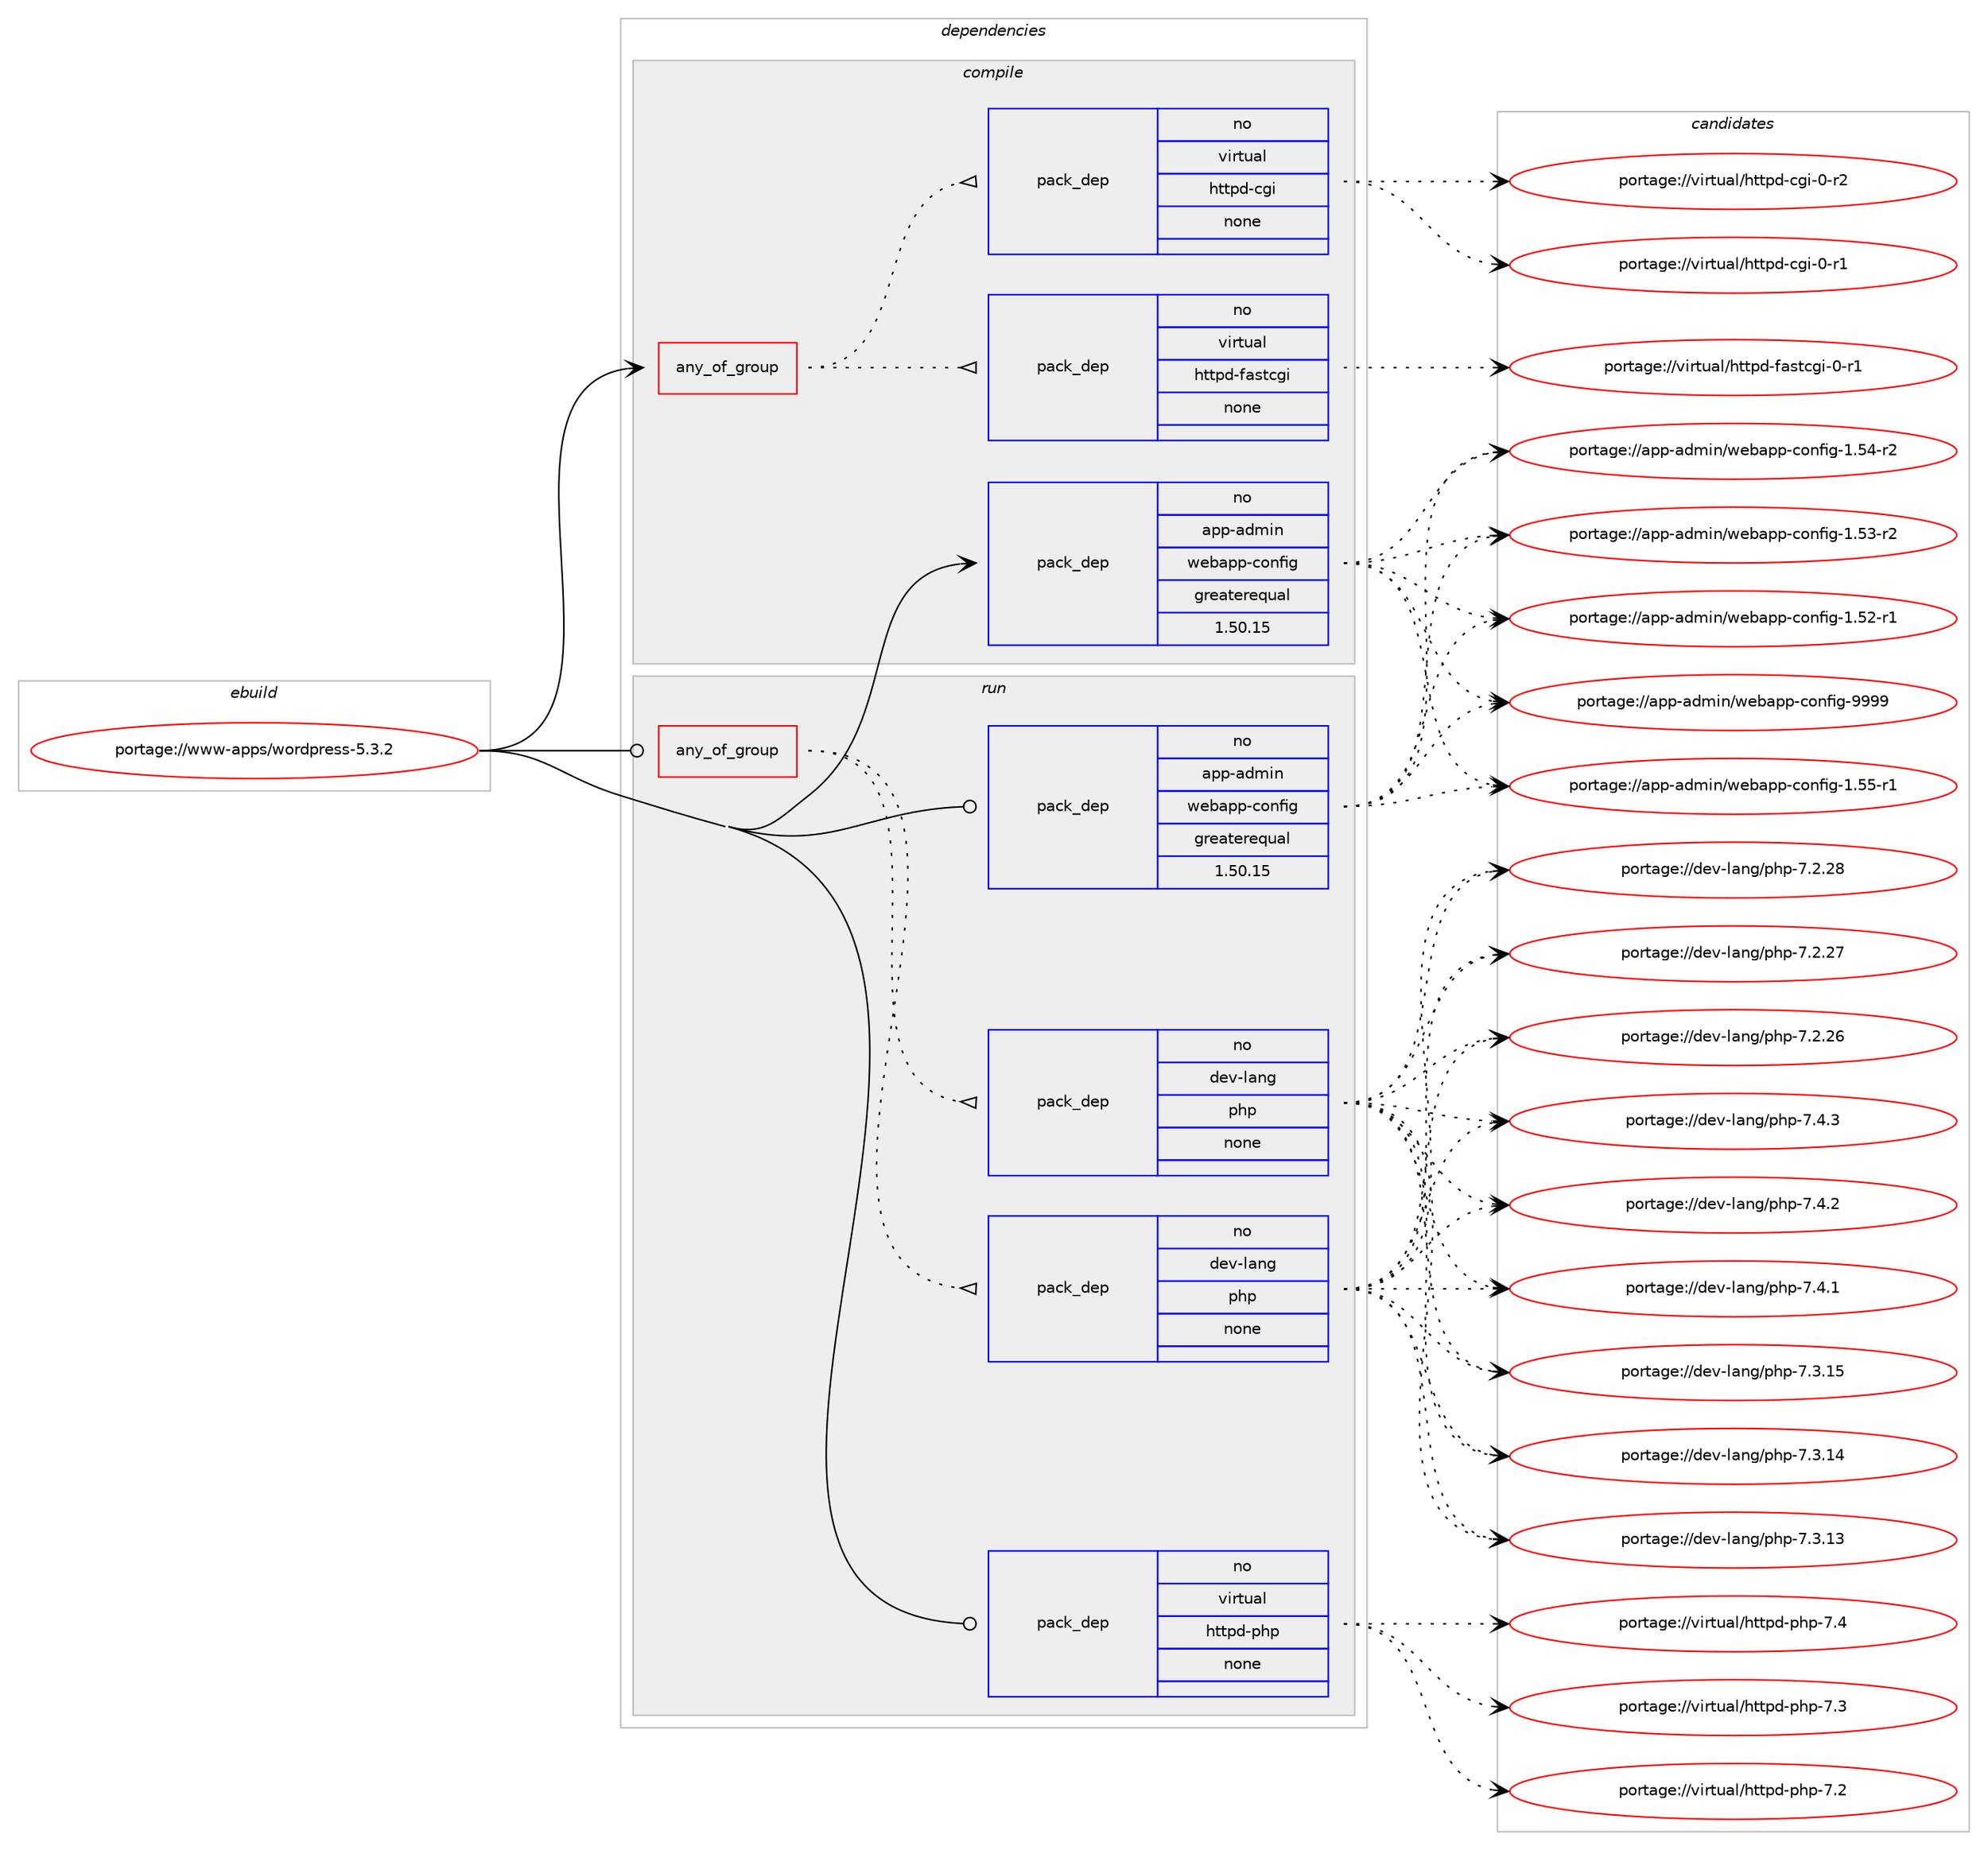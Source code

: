 digraph prolog {

# *************
# Graph options
# *************

newrank=true;
concentrate=true;
compound=true;
graph [rankdir=LR,fontname=Helvetica,fontsize=10,ranksep=1.5];#, ranksep=2.5, nodesep=0.2];
edge  [arrowhead=vee];
node  [fontname=Helvetica,fontsize=10];

# **********
# The ebuild
# **********

subgraph cluster_leftcol {
color=gray;
rank=same;
label=<<i>ebuild</i>>;
id [label="portage://www-apps/wordpress-5.3.2", color=red, width=4, href="../www-apps/wordpress-5.3.2.svg"];
}

# ****************
# The dependencies
# ****************

subgraph cluster_midcol {
color=gray;
label=<<i>dependencies</i>>;
subgraph cluster_compile {
fillcolor="#eeeeee";
style=filled;
label=<<i>compile</i>>;
subgraph any444 {
dependency24311 [label=<<TABLE BORDER="0" CELLBORDER="1" CELLSPACING="0" CELLPADDING="4"><TR><TD CELLPADDING="10">any_of_group</TD></TR></TABLE>>, shape=none, color=red];subgraph pack19643 {
dependency24312 [label=<<TABLE BORDER="0" CELLBORDER="1" CELLSPACING="0" CELLPADDING="4" WIDTH="220"><TR><TD ROWSPAN="6" CELLPADDING="30">pack_dep</TD></TR><TR><TD WIDTH="110">no</TD></TR><TR><TD>virtual</TD></TR><TR><TD>httpd-cgi</TD></TR><TR><TD>none</TD></TR><TR><TD></TD></TR></TABLE>>, shape=none, color=blue];
}
dependency24311:e -> dependency24312:w [weight=20,style="dotted",arrowhead="oinv"];
subgraph pack19644 {
dependency24313 [label=<<TABLE BORDER="0" CELLBORDER="1" CELLSPACING="0" CELLPADDING="4" WIDTH="220"><TR><TD ROWSPAN="6" CELLPADDING="30">pack_dep</TD></TR><TR><TD WIDTH="110">no</TD></TR><TR><TD>virtual</TD></TR><TR><TD>httpd-fastcgi</TD></TR><TR><TD>none</TD></TR><TR><TD></TD></TR></TABLE>>, shape=none, color=blue];
}
dependency24311:e -> dependency24313:w [weight=20,style="dotted",arrowhead="oinv"];
}
id:e -> dependency24311:w [weight=20,style="solid",arrowhead="vee"];
subgraph pack19645 {
dependency24314 [label=<<TABLE BORDER="0" CELLBORDER="1" CELLSPACING="0" CELLPADDING="4" WIDTH="220"><TR><TD ROWSPAN="6" CELLPADDING="30">pack_dep</TD></TR><TR><TD WIDTH="110">no</TD></TR><TR><TD>app-admin</TD></TR><TR><TD>webapp-config</TD></TR><TR><TD>greaterequal</TD></TR><TR><TD>1.50.15</TD></TR></TABLE>>, shape=none, color=blue];
}
id:e -> dependency24314:w [weight=20,style="solid",arrowhead="vee"];
}
subgraph cluster_compileandrun {
fillcolor="#eeeeee";
style=filled;
label=<<i>compile and run</i>>;
}
subgraph cluster_run {
fillcolor="#eeeeee";
style=filled;
label=<<i>run</i>>;
subgraph any445 {
dependency24315 [label=<<TABLE BORDER="0" CELLBORDER="1" CELLSPACING="0" CELLPADDING="4"><TR><TD CELLPADDING="10">any_of_group</TD></TR></TABLE>>, shape=none, color=red];subgraph pack19646 {
dependency24316 [label=<<TABLE BORDER="0" CELLBORDER="1" CELLSPACING="0" CELLPADDING="4" WIDTH="220"><TR><TD ROWSPAN="6" CELLPADDING="30">pack_dep</TD></TR><TR><TD WIDTH="110">no</TD></TR><TR><TD>dev-lang</TD></TR><TR><TD>php</TD></TR><TR><TD>none</TD></TR><TR><TD></TD></TR></TABLE>>, shape=none, color=blue];
}
dependency24315:e -> dependency24316:w [weight=20,style="dotted",arrowhead="oinv"];
subgraph pack19647 {
dependency24317 [label=<<TABLE BORDER="0" CELLBORDER="1" CELLSPACING="0" CELLPADDING="4" WIDTH="220"><TR><TD ROWSPAN="6" CELLPADDING="30">pack_dep</TD></TR><TR><TD WIDTH="110">no</TD></TR><TR><TD>dev-lang</TD></TR><TR><TD>php</TD></TR><TR><TD>none</TD></TR><TR><TD></TD></TR></TABLE>>, shape=none, color=blue];
}
dependency24315:e -> dependency24317:w [weight=20,style="dotted",arrowhead="oinv"];
}
id:e -> dependency24315:w [weight=20,style="solid",arrowhead="odot"];
subgraph pack19648 {
dependency24318 [label=<<TABLE BORDER="0" CELLBORDER="1" CELLSPACING="0" CELLPADDING="4" WIDTH="220"><TR><TD ROWSPAN="6" CELLPADDING="30">pack_dep</TD></TR><TR><TD WIDTH="110">no</TD></TR><TR><TD>app-admin</TD></TR><TR><TD>webapp-config</TD></TR><TR><TD>greaterequal</TD></TR><TR><TD>1.50.15</TD></TR></TABLE>>, shape=none, color=blue];
}
id:e -> dependency24318:w [weight=20,style="solid",arrowhead="odot"];
subgraph pack19649 {
dependency24319 [label=<<TABLE BORDER="0" CELLBORDER="1" CELLSPACING="0" CELLPADDING="4" WIDTH="220"><TR><TD ROWSPAN="6" CELLPADDING="30">pack_dep</TD></TR><TR><TD WIDTH="110">no</TD></TR><TR><TD>virtual</TD></TR><TR><TD>httpd-php</TD></TR><TR><TD>none</TD></TR><TR><TD></TD></TR></TABLE>>, shape=none, color=blue];
}
id:e -> dependency24319:w [weight=20,style="solid",arrowhead="odot"];
}
}

# **************
# The candidates
# **************

subgraph cluster_choices {
rank=same;
color=gray;
label=<<i>candidates</i>>;

subgraph choice19643 {
color=black;
nodesep=1;
choice1181051141161179710847104116116112100459910310545484511450 [label="portage://virtual/httpd-cgi-0-r2", color=red, width=4,href="../virtual/httpd-cgi-0-r2.svg"];
choice1181051141161179710847104116116112100459910310545484511449 [label="portage://virtual/httpd-cgi-0-r1", color=red, width=4,href="../virtual/httpd-cgi-0-r1.svg"];
dependency24312:e -> choice1181051141161179710847104116116112100459910310545484511450:w [style=dotted,weight="100"];
dependency24312:e -> choice1181051141161179710847104116116112100459910310545484511449:w [style=dotted,weight="100"];
}
subgraph choice19644 {
color=black;
nodesep=1;
choice118105114116117971084710411611611210045102971151169910310545484511449 [label="portage://virtual/httpd-fastcgi-0-r1", color=red, width=4,href="../virtual/httpd-fastcgi-0-r1.svg"];
dependency24313:e -> choice118105114116117971084710411611611210045102971151169910310545484511449:w [style=dotted,weight="100"];
}
subgraph choice19645 {
color=black;
nodesep=1;
choice97112112459710010910511047119101989711211245991111101021051034557575757 [label="portage://app-admin/webapp-config-9999", color=red, width=4,href="../app-admin/webapp-config-9999.svg"];
choice971121124597100109105110471191019897112112459911111010210510345494653534511449 [label="portage://app-admin/webapp-config-1.55-r1", color=red, width=4,href="../app-admin/webapp-config-1.55-r1.svg"];
choice971121124597100109105110471191019897112112459911111010210510345494653524511450 [label="portage://app-admin/webapp-config-1.54-r2", color=red, width=4,href="../app-admin/webapp-config-1.54-r2.svg"];
choice971121124597100109105110471191019897112112459911111010210510345494653514511450 [label="portage://app-admin/webapp-config-1.53-r2", color=red, width=4,href="../app-admin/webapp-config-1.53-r2.svg"];
choice971121124597100109105110471191019897112112459911111010210510345494653504511449 [label="portage://app-admin/webapp-config-1.52-r1", color=red, width=4,href="../app-admin/webapp-config-1.52-r1.svg"];
dependency24314:e -> choice97112112459710010910511047119101989711211245991111101021051034557575757:w [style=dotted,weight="100"];
dependency24314:e -> choice971121124597100109105110471191019897112112459911111010210510345494653534511449:w [style=dotted,weight="100"];
dependency24314:e -> choice971121124597100109105110471191019897112112459911111010210510345494653524511450:w [style=dotted,weight="100"];
dependency24314:e -> choice971121124597100109105110471191019897112112459911111010210510345494653514511450:w [style=dotted,weight="100"];
dependency24314:e -> choice971121124597100109105110471191019897112112459911111010210510345494653504511449:w [style=dotted,weight="100"];
}
subgraph choice19646 {
color=black;
nodesep=1;
choice100101118451089711010347112104112455546524651 [label="portage://dev-lang/php-7.4.3", color=red, width=4,href="../dev-lang/php-7.4.3.svg"];
choice100101118451089711010347112104112455546524650 [label="portage://dev-lang/php-7.4.2", color=red, width=4,href="../dev-lang/php-7.4.2.svg"];
choice100101118451089711010347112104112455546524649 [label="portage://dev-lang/php-7.4.1", color=red, width=4,href="../dev-lang/php-7.4.1.svg"];
choice10010111845108971101034711210411245554651464953 [label="portage://dev-lang/php-7.3.15", color=red, width=4,href="../dev-lang/php-7.3.15.svg"];
choice10010111845108971101034711210411245554651464952 [label="portage://dev-lang/php-7.3.14", color=red, width=4,href="../dev-lang/php-7.3.14.svg"];
choice10010111845108971101034711210411245554651464951 [label="portage://dev-lang/php-7.3.13", color=red, width=4,href="../dev-lang/php-7.3.13.svg"];
choice10010111845108971101034711210411245554650465056 [label="portage://dev-lang/php-7.2.28", color=red, width=4,href="../dev-lang/php-7.2.28.svg"];
choice10010111845108971101034711210411245554650465055 [label="portage://dev-lang/php-7.2.27", color=red, width=4,href="../dev-lang/php-7.2.27.svg"];
choice10010111845108971101034711210411245554650465054 [label="portage://dev-lang/php-7.2.26", color=red, width=4,href="../dev-lang/php-7.2.26.svg"];
dependency24316:e -> choice100101118451089711010347112104112455546524651:w [style=dotted,weight="100"];
dependency24316:e -> choice100101118451089711010347112104112455546524650:w [style=dotted,weight="100"];
dependency24316:e -> choice100101118451089711010347112104112455546524649:w [style=dotted,weight="100"];
dependency24316:e -> choice10010111845108971101034711210411245554651464953:w [style=dotted,weight="100"];
dependency24316:e -> choice10010111845108971101034711210411245554651464952:w [style=dotted,weight="100"];
dependency24316:e -> choice10010111845108971101034711210411245554651464951:w [style=dotted,weight="100"];
dependency24316:e -> choice10010111845108971101034711210411245554650465056:w [style=dotted,weight="100"];
dependency24316:e -> choice10010111845108971101034711210411245554650465055:w [style=dotted,weight="100"];
dependency24316:e -> choice10010111845108971101034711210411245554650465054:w [style=dotted,weight="100"];
}
subgraph choice19647 {
color=black;
nodesep=1;
choice100101118451089711010347112104112455546524651 [label="portage://dev-lang/php-7.4.3", color=red, width=4,href="../dev-lang/php-7.4.3.svg"];
choice100101118451089711010347112104112455546524650 [label="portage://dev-lang/php-7.4.2", color=red, width=4,href="../dev-lang/php-7.4.2.svg"];
choice100101118451089711010347112104112455546524649 [label="portage://dev-lang/php-7.4.1", color=red, width=4,href="../dev-lang/php-7.4.1.svg"];
choice10010111845108971101034711210411245554651464953 [label="portage://dev-lang/php-7.3.15", color=red, width=4,href="../dev-lang/php-7.3.15.svg"];
choice10010111845108971101034711210411245554651464952 [label="portage://dev-lang/php-7.3.14", color=red, width=4,href="../dev-lang/php-7.3.14.svg"];
choice10010111845108971101034711210411245554651464951 [label="portage://dev-lang/php-7.3.13", color=red, width=4,href="../dev-lang/php-7.3.13.svg"];
choice10010111845108971101034711210411245554650465056 [label="portage://dev-lang/php-7.2.28", color=red, width=4,href="../dev-lang/php-7.2.28.svg"];
choice10010111845108971101034711210411245554650465055 [label="portage://dev-lang/php-7.2.27", color=red, width=4,href="../dev-lang/php-7.2.27.svg"];
choice10010111845108971101034711210411245554650465054 [label="portage://dev-lang/php-7.2.26", color=red, width=4,href="../dev-lang/php-7.2.26.svg"];
dependency24317:e -> choice100101118451089711010347112104112455546524651:w [style=dotted,weight="100"];
dependency24317:e -> choice100101118451089711010347112104112455546524650:w [style=dotted,weight="100"];
dependency24317:e -> choice100101118451089711010347112104112455546524649:w [style=dotted,weight="100"];
dependency24317:e -> choice10010111845108971101034711210411245554651464953:w [style=dotted,weight="100"];
dependency24317:e -> choice10010111845108971101034711210411245554651464952:w [style=dotted,weight="100"];
dependency24317:e -> choice10010111845108971101034711210411245554651464951:w [style=dotted,weight="100"];
dependency24317:e -> choice10010111845108971101034711210411245554650465056:w [style=dotted,weight="100"];
dependency24317:e -> choice10010111845108971101034711210411245554650465055:w [style=dotted,weight="100"];
dependency24317:e -> choice10010111845108971101034711210411245554650465054:w [style=dotted,weight="100"];
}
subgraph choice19648 {
color=black;
nodesep=1;
choice97112112459710010910511047119101989711211245991111101021051034557575757 [label="portage://app-admin/webapp-config-9999", color=red, width=4,href="../app-admin/webapp-config-9999.svg"];
choice971121124597100109105110471191019897112112459911111010210510345494653534511449 [label="portage://app-admin/webapp-config-1.55-r1", color=red, width=4,href="../app-admin/webapp-config-1.55-r1.svg"];
choice971121124597100109105110471191019897112112459911111010210510345494653524511450 [label="portage://app-admin/webapp-config-1.54-r2", color=red, width=4,href="../app-admin/webapp-config-1.54-r2.svg"];
choice971121124597100109105110471191019897112112459911111010210510345494653514511450 [label="portage://app-admin/webapp-config-1.53-r2", color=red, width=4,href="../app-admin/webapp-config-1.53-r2.svg"];
choice971121124597100109105110471191019897112112459911111010210510345494653504511449 [label="portage://app-admin/webapp-config-1.52-r1", color=red, width=4,href="../app-admin/webapp-config-1.52-r1.svg"];
dependency24318:e -> choice97112112459710010910511047119101989711211245991111101021051034557575757:w [style=dotted,weight="100"];
dependency24318:e -> choice971121124597100109105110471191019897112112459911111010210510345494653534511449:w [style=dotted,weight="100"];
dependency24318:e -> choice971121124597100109105110471191019897112112459911111010210510345494653524511450:w [style=dotted,weight="100"];
dependency24318:e -> choice971121124597100109105110471191019897112112459911111010210510345494653514511450:w [style=dotted,weight="100"];
dependency24318:e -> choice971121124597100109105110471191019897112112459911111010210510345494653504511449:w [style=dotted,weight="100"];
}
subgraph choice19649 {
color=black;
nodesep=1;
choice11810511411611797108471041161161121004511210411245554652 [label="portage://virtual/httpd-php-7.4", color=red, width=4,href="../virtual/httpd-php-7.4.svg"];
choice11810511411611797108471041161161121004511210411245554651 [label="portage://virtual/httpd-php-7.3", color=red, width=4,href="../virtual/httpd-php-7.3.svg"];
choice11810511411611797108471041161161121004511210411245554650 [label="portage://virtual/httpd-php-7.2", color=red, width=4,href="../virtual/httpd-php-7.2.svg"];
dependency24319:e -> choice11810511411611797108471041161161121004511210411245554652:w [style=dotted,weight="100"];
dependency24319:e -> choice11810511411611797108471041161161121004511210411245554651:w [style=dotted,weight="100"];
dependency24319:e -> choice11810511411611797108471041161161121004511210411245554650:w [style=dotted,weight="100"];
}
}

}
